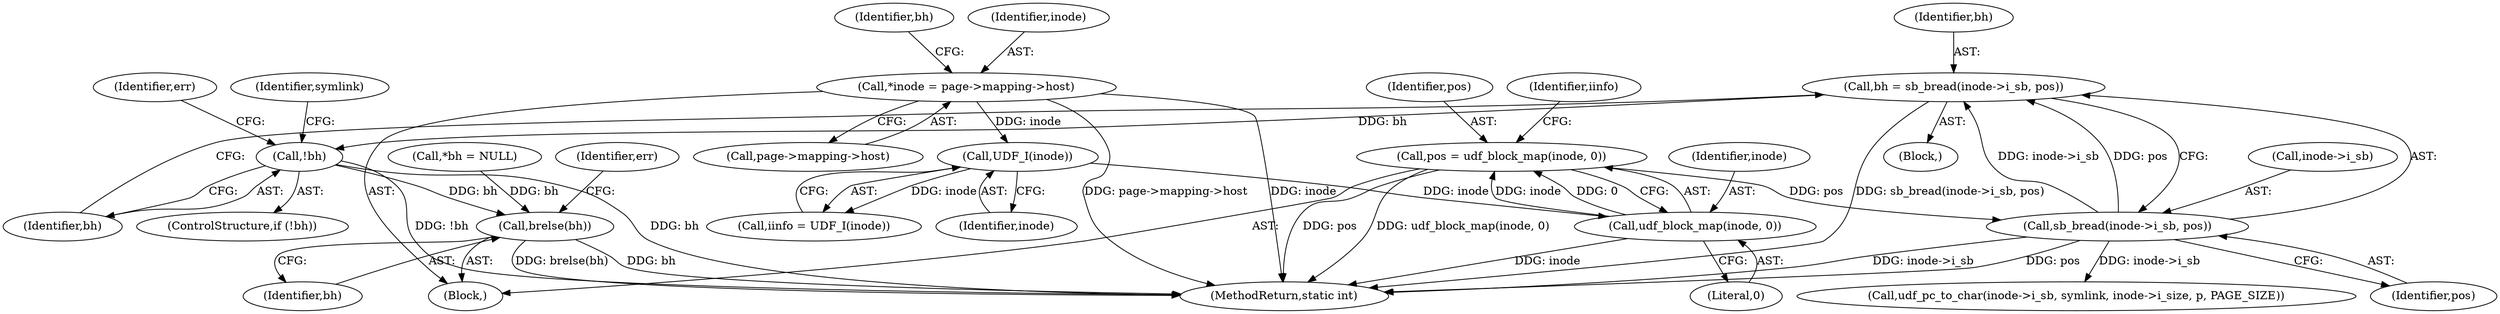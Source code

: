 digraph "0_linux_0e5cc9a40ada6046e6bc3bdfcd0c0d7e4b706b14_2@API" {
"1000176" [label="(Call,bh = sb_bread(inode->i_sb, pos))"];
"1000178" [label="(Call,sb_bread(inode->i_sb, pos))"];
"1000146" [label="(Call,pos = udf_block_map(inode, 0))"];
"1000148" [label="(Call,udf_block_map(inode, 0))"];
"1000144" [label="(Call,UDF_I(inode))"];
"1000106" [label="(Call,*inode = page->mapping->host)"];
"1000184" [label="(Call,!bh)"];
"1000209" [label="(Call,brelse(bh))"];
"1000193" [label="(Identifier,symlink)"];
"1000104" [label="(Block,)"];
"1000185" [label="(Identifier,bh)"];
"1000179" [label="(Call,inode->i_sb)"];
"1000147" [label="(Identifier,pos)"];
"1000148" [label="(Call,udf_block_map(inode, 0))"];
"1000107" [label="(Identifier,inode)"];
"1000183" [label="(ControlStructure,if (!bh))"];
"1000114" [label="(Call,*bh = NULL)"];
"1000178" [label="(Call,sb_bread(inode->i_sb, pos))"];
"1000145" [label="(Identifier,inode)"];
"1000177" [label="(Identifier,bh)"];
"1000106" [label="(Call,*inode = page->mapping->host)"];
"1000146" [label="(Call,pos = udf_block_map(inode, 0))"];
"1000115" [label="(Identifier,bh)"];
"1000242" [label="(MethodReturn,static int)"];
"1000175" [label="(Block,)"];
"1000176" [label="(Call,bh = sb_bread(inode->i_sb, pos))"];
"1000199" [label="(Call,udf_pc_to_char(inode->i_sb, symlink, inode->i_size, p, PAGE_SIZE))"];
"1000150" [label="(Literal,0)"];
"1000209" [label="(Call,brelse(bh))"];
"1000212" [label="(Identifier,err)"];
"1000188" [label="(Identifier,err)"];
"1000210" [label="(Identifier,bh)"];
"1000149" [label="(Identifier,inode)"];
"1000144" [label="(Call,UDF_I(inode))"];
"1000184" [label="(Call,!bh)"];
"1000142" [label="(Call,iinfo = UDF_I(inode))"];
"1000154" [label="(Identifier,iinfo)"];
"1000182" [label="(Identifier,pos)"];
"1000108" [label="(Call,page->mapping->host)"];
"1000176" -> "1000175"  [label="AST: "];
"1000176" -> "1000178"  [label="CFG: "];
"1000177" -> "1000176"  [label="AST: "];
"1000178" -> "1000176"  [label="AST: "];
"1000185" -> "1000176"  [label="CFG: "];
"1000176" -> "1000242"  [label="DDG: sb_bread(inode->i_sb, pos)"];
"1000178" -> "1000176"  [label="DDG: inode->i_sb"];
"1000178" -> "1000176"  [label="DDG: pos"];
"1000176" -> "1000184"  [label="DDG: bh"];
"1000178" -> "1000182"  [label="CFG: "];
"1000179" -> "1000178"  [label="AST: "];
"1000182" -> "1000178"  [label="AST: "];
"1000178" -> "1000242"  [label="DDG: inode->i_sb"];
"1000178" -> "1000242"  [label="DDG: pos"];
"1000146" -> "1000178"  [label="DDG: pos"];
"1000178" -> "1000199"  [label="DDG: inode->i_sb"];
"1000146" -> "1000104"  [label="AST: "];
"1000146" -> "1000148"  [label="CFG: "];
"1000147" -> "1000146"  [label="AST: "];
"1000148" -> "1000146"  [label="AST: "];
"1000154" -> "1000146"  [label="CFG: "];
"1000146" -> "1000242"  [label="DDG: udf_block_map(inode, 0)"];
"1000146" -> "1000242"  [label="DDG: pos"];
"1000148" -> "1000146"  [label="DDG: inode"];
"1000148" -> "1000146"  [label="DDG: 0"];
"1000148" -> "1000150"  [label="CFG: "];
"1000149" -> "1000148"  [label="AST: "];
"1000150" -> "1000148"  [label="AST: "];
"1000148" -> "1000242"  [label="DDG: inode"];
"1000144" -> "1000148"  [label="DDG: inode"];
"1000144" -> "1000142"  [label="AST: "];
"1000144" -> "1000145"  [label="CFG: "];
"1000145" -> "1000144"  [label="AST: "];
"1000142" -> "1000144"  [label="CFG: "];
"1000144" -> "1000142"  [label="DDG: inode"];
"1000106" -> "1000144"  [label="DDG: inode"];
"1000106" -> "1000104"  [label="AST: "];
"1000106" -> "1000108"  [label="CFG: "];
"1000107" -> "1000106"  [label="AST: "];
"1000108" -> "1000106"  [label="AST: "];
"1000115" -> "1000106"  [label="CFG: "];
"1000106" -> "1000242"  [label="DDG: page->mapping->host"];
"1000106" -> "1000242"  [label="DDG: inode"];
"1000184" -> "1000183"  [label="AST: "];
"1000184" -> "1000185"  [label="CFG: "];
"1000185" -> "1000184"  [label="AST: "];
"1000188" -> "1000184"  [label="CFG: "];
"1000193" -> "1000184"  [label="CFG: "];
"1000184" -> "1000242"  [label="DDG: bh"];
"1000184" -> "1000242"  [label="DDG: !bh"];
"1000184" -> "1000209"  [label="DDG: bh"];
"1000209" -> "1000104"  [label="AST: "];
"1000209" -> "1000210"  [label="CFG: "];
"1000210" -> "1000209"  [label="AST: "];
"1000212" -> "1000209"  [label="CFG: "];
"1000209" -> "1000242"  [label="DDG: brelse(bh)"];
"1000209" -> "1000242"  [label="DDG: bh"];
"1000114" -> "1000209"  [label="DDG: bh"];
}
